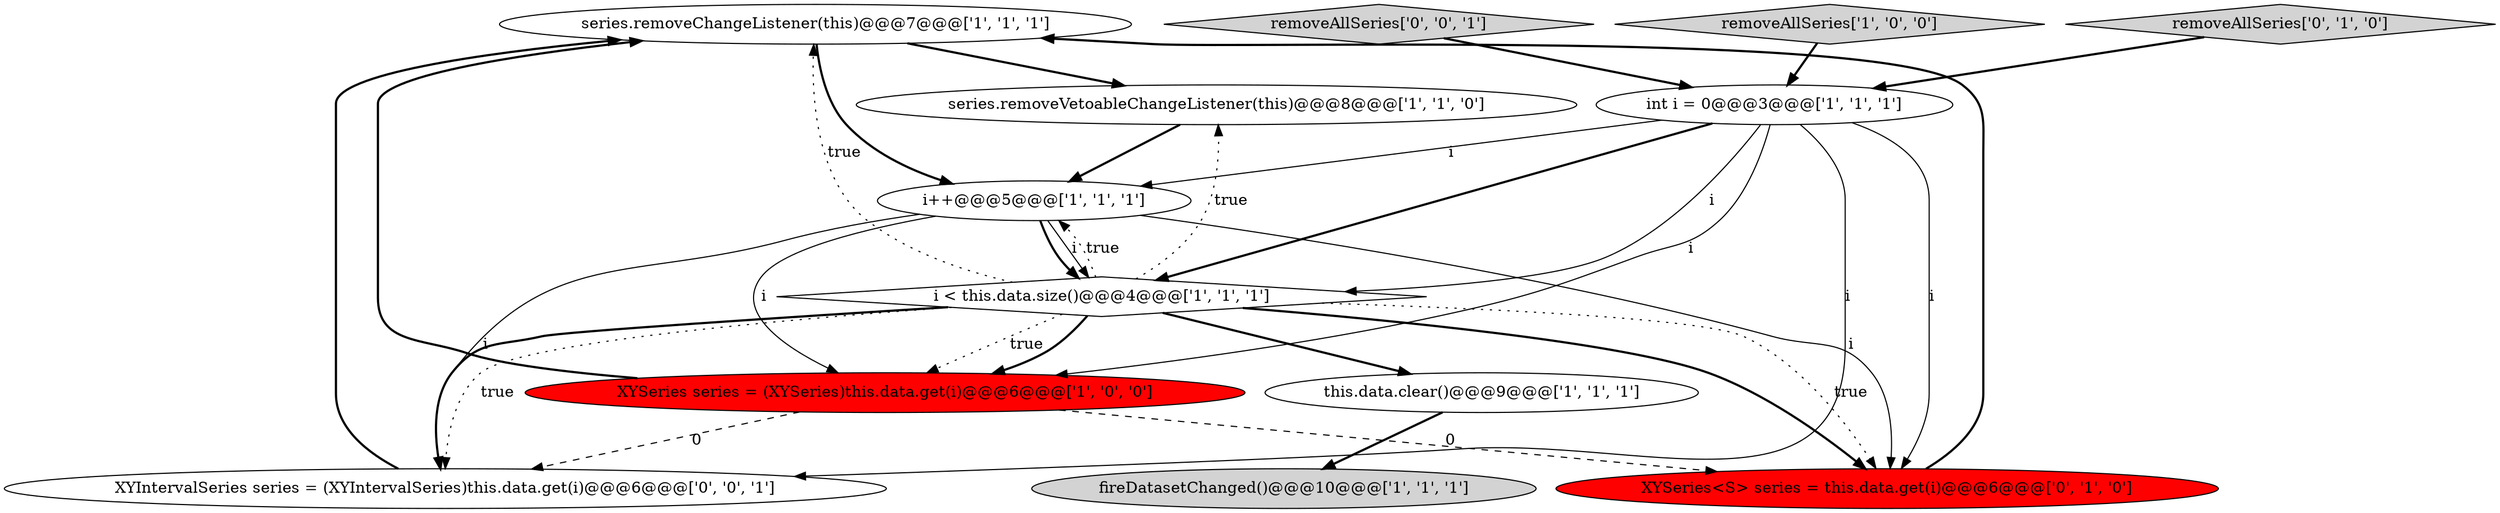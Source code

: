 digraph {
0 [style = filled, label = "series.removeChangeListener(this)@@@7@@@['1', '1', '1']", fillcolor = white, shape = ellipse image = "AAA0AAABBB1BBB"];
5 [style = filled, label = "removeAllSeries['1', '0', '0']", fillcolor = lightgray, shape = diamond image = "AAA0AAABBB1BBB"];
12 [style = filled, label = "XYIntervalSeries series = (XYIntervalSeries)this.data.get(i)@@@6@@@['0', '0', '1']", fillcolor = white, shape = ellipse image = "AAA0AAABBB3BBB"];
10 [style = filled, label = "removeAllSeries['0', '1', '0']", fillcolor = lightgray, shape = diamond image = "AAA0AAABBB2BBB"];
3 [style = filled, label = "this.data.clear()@@@9@@@['1', '1', '1']", fillcolor = white, shape = ellipse image = "AAA0AAABBB1BBB"];
7 [style = filled, label = "XYSeries series = (XYSeries)this.data.get(i)@@@6@@@['1', '0', '0']", fillcolor = red, shape = ellipse image = "AAA1AAABBB1BBB"];
4 [style = filled, label = "fireDatasetChanged()@@@10@@@['1', '1', '1']", fillcolor = lightgray, shape = ellipse image = "AAA0AAABBB1BBB"];
2 [style = filled, label = "int i = 0@@@3@@@['1', '1', '1']", fillcolor = white, shape = ellipse image = "AAA0AAABBB1BBB"];
8 [style = filled, label = "series.removeVetoableChangeListener(this)@@@8@@@['1', '1', '0']", fillcolor = white, shape = ellipse image = "AAA0AAABBB1BBB"];
11 [style = filled, label = "removeAllSeries['0', '0', '1']", fillcolor = lightgray, shape = diamond image = "AAA0AAABBB3BBB"];
6 [style = filled, label = "i < this.data.size()@@@4@@@['1', '1', '1']", fillcolor = white, shape = diamond image = "AAA0AAABBB1BBB"];
1 [style = filled, label = "i++@@@5@@@['1', '1', '1']", fillcolor = white, shape = ellipse image = "AAA0AAABBB1BBB"];
9 [style = filled, label = "XYSeries<S> series = this.data.get(i)@@@6@@@['0', '1', '0']", fillcolor = red, shape = ellipse image = "AAA1AAABBB2BBB"];
6->3 [style = bold, label=""];
2->9 [style = solid, label="i"];
9->0 [style = bold, label=""];
1->6 [style = solid, label="i"];
2->6 [style = solid, label="i"];
2->6 [style = bold, label=""];
1->9 [style = solid, label="i"];
6->1 [style = dotted, label="true"];
7->0 [style = bold, label=""];
12->0 [style = bold, label=""];
3->4 [style = bold, label=""];
11->2 [style = bold, label=""];
8->1 [style = bold, label=""];
5->2 [style = bold, label=""];
1->6 [style = bold, label=""];
6->9 [style = dotted, label="true"];
6->8 [style = dotted, label="true"];
7->9 [style = dashed, label="0"];
0->1 [style = bold, label=""];
1->12 [style = solid, label="i"];
2->12 [style = solid, label="i"];
2->1 [style = solid, label="i"];
0->8 [style = bold, label=""];
6->7 [style = dotted, label="true"];
7->12 [style = dashed, label="0"];
10->2 [style = bold, label=""];
6->12 [style = dotted, label="true"];
6->0 [style = dotted, label="true"];
6->9 [style = bold, label=""];
6->7 [style = bold, label=""];
6->12 [style = bold, label=""];
1->7 [style = solid, label="i"];
2->7 [style = solid, label="i"];
}
